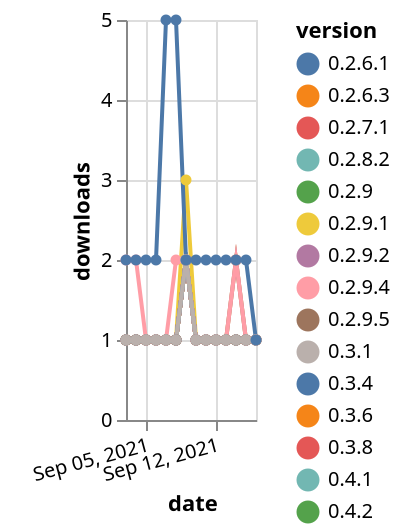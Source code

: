 {"$schema": "https://vega.github.io/schema/vega-lite/v5.json", "description": "A simple bar chart with embedded data.", "data": {"values": [{"date": "2021-09-03", "total": 179, "delta": 1, "version": "0.3.4"}, {"date": "2021-09-04", "total": 180, "delta": 1, "version": "0.3.4"}, {"date": "2021-09-05", "total": 181, "delta": 1, "version": "0.3.4"}, {"date": "2021-09-06", "total": 182, "delta": 1, "version": "0.3.4"}, {"date": "2021-09-07", "total": 183, "delta": 1, "version": "0.3.4"}, {"date": "2021-09-08", "total": 184, "delta": 1, "version": "0.3.4"}, {"date": "2021-09-09", "total": 186, "delta": 2, "version": "0.3.4"}, {"date": "2021-09-10", "total": 187, "delta": 1, "version": "0.3.4"}, {"date": "2021-09-11", "total": 188, "delta": 1, "version": "0.3.4"}, {"date": "2021-09-12", "total": 189, "delta": 1, "version": "0.3.4"}, {"date": "2021-09-13", "total": 190, "delta": 1, "version": "0.3.4"}, {"date": "2021-09-14", "total": 191, "delta": 1, "version": "0.3.4"}, {"date": "2021-09-15", "total": 192, "delta": 1, "version": "0.3.4"}, {"date": "2021-09-16", "total": 193, "delta": 1, "version": "0.3.4"}, {"date": "2021-09-03", "total": 177, "delta": 1, "version": "0.2.9.1"}, {"date": "2021-09-04", "total": 178, "delta": 1, "version": "0.2.9.1"}, {"date": "2021-09-05", "total": 179, "delta": 1, "version": "0.2.9.1"}, {"date": "2021-09-06", "total": 180, "delta": 1, "version": "0.2.9.1"}, {"date": "2021-09-07", "total": 181, "delta": 1, "version": "0.2.9.1"}, {"date": "2021-09-08", "total": 182, "delta": 1, "version": "0.2.9.1"}, {"date": "2021-09-09", "total": 184, "delta": 2, "version": "0.2.9.1"}, {"date": "2021-09-10", "total": 185, "delta": 1, "version": "0.2.9.1"}, {"date": "2021-09-11", "total": 186, "delta": 1, "version": "0.2.9.1"}, {"date": "2021-09-12", "total": 187, "delta": 1, "version": "0.2.9.1"}, {"date": "2021-09-13", "total": 188, "delta": 1, "version": "0.2.9.1"}, {"date": "2021-09-14", "total": 189, "delta": 1, "version": "0.2.9.1"}, {"date": "2021-09-15", "total": 190, "delta": 1, "version": "0.2.9.1"}, {"date": "2021-09-16", "total": 191, "delta": 1, "version": "0.2.9.1"}, {"date": "2021-09-03", "total": 153, "delta": 1, "version": "0.3.6"}, {"date": "2021-09-04", "total": 154, "delta": 1, "version": "0.3.6"}, {"date": "2021-09-05", "total": 155, "delta": 1, "version": "0.3.6"}, {"date": "2021-09-06", "total": 156, "delta": 1, "version": "0.3.6"}, {"date": "2021-09-07", "total": 157, "delta": 1, "version": "0.3.6"}, {"date": "2021-09-08", "total": 158, "delta": 1, "version": "0.3.6"}, {"date": "2021-09-09", "total": 160, "delta": 2, "version": "0.3.6"}, {"date": "2021-09-10", "total": 161, "delta": 1, "version": "0.3.6"}, {"date": "2021-09-11", "total": 162, "delta": 1, "version": "0.3.6"}, {"date": "2021-09-12", "total": 163, "delta": 1, "version": "0.3.6"}, {"date": "2021-09-13", "total": 164, "delta": 1, "version": "0.3.6"}, {"date": "2021-09-14", "total": 165, "delta": 1, "version": "0.3.6"}, {"date": "2021-09-15", "total": 166, "delta": 1, "version": "0.3.6"}, {"date": "2021-09-16", "total": 167, "delta": 1, "version": "0.3.6"}, {"date": "2021-09-03", "total": 182, "delta": 1, "version": "0.2.9"}, {"date": "2021-09-04", "total": 183, "delta": 1, "version": "0.2.9"}, {"date": "2021-09-05", "total": 184, "delta": 1, "version": "0.2.9"}, {"date": "2021-09-06", "total": 185, "delta": 1, "version": "0.2.9"}, {"date": "2021-09-07", "total": 186, "delta": 1, "version": "0.2.9"}, {"date": "2021-09-08", "total": 187, "delta": 1, "version": "0.2.9"}, {"date": "2021-09-09", "total": 189, "delta": 2, "version": "0.2.9"}, {"date": "2021-09-10", "total": 190, "delta": 1, "version": "0.2.9"}, {"date": "2021-09-11", "total": 191, "delta": 1, "version": "0.2.9"}, {"date": "2021-09-12", "total": 192, "delta": 1, "version": "0.2.9"}, {"date": "2021-09-13", "total": 193, "delta": 1, "version": "0.2.9"}, {"date": "2021-09-14", "total": 194, "delta": 1, "version": "0.2.9"}, {"date": "2021-09-15", "total": 195, "delta": 1, "version": "0.2.9"}, {"date": "2021-09-16", "total": 196, "delta": 1, "version": "0.2.9"}, {"date": "2021-09-03", "total": 235, "delta": 1, "version": "0.4.4"}, {"date": "2021-09-04", "total": 236, "delta": 1, "version": "0.4.4"}, {"date": "2021-09-05", "total": 237, "delta": 1, "version": "0.4.4"}, {"date": "2021-09-06", "total": 238, "delta": 1, "version": "0.4.4"}, {"date": "2021-09-07", "total": 239, "delta": 1, "version": "0.4.4"}, {"date": "2021-09-08", "total": 240, "delta": 1, "version": "0.4.4"}, {"date": "2021-09-09", "total": 243, "delta": 3, "version": "0.4.4"}, {"date": "2021-09-10", "total": 244, "delta": 1, "version": "0.4.4"}, {"date": "2021-09-11", "total": 245, "delta": 1, "version": "0.4.4"}, {"date": "2021-09-12", "total": 246, "delta": 1, "version": "0.4.4"}, {"date": "2021-09-13", "total": 247, "delta": 1, "version": "0.4.4"}, {"date": "2021-09-14", "total": 249, "delta": 2, "version": "0.4.4"}, {"date": "2021-09-15", "total": 250, "delta": 1, "version": "0.4.4"}, {"date": "2021-09-16", "total": 251, "delta": 1, "version": "0.4.4"}, {"date": "2021-09-03", "total": 288, "delta": 1, "version": "0.2.7.1"}, {"date": "2021-09-04", "total": 289, "delta": 1, "version": "0.2.7.1"}, {"date": "2021-09-05", "total": 290, "delta": 1, "version": "0.2.7.1"}, {"date": "2021-09-06", "total": 291, "delta": 1, "version": "0.2.7.1"}, {"date": "2021-09-07", "total": 292, "delta": 1, "version": "0.2.7.1"}, {"date": "2021-09-08", "total": 293, "delta": 1, "version": "0.2.7.1"}, {"date": "2021-09-09", "total": 295, "delta": 2, "version": "0.2.7.1"}, {"date": "2021-09-10", "total": 296, "delta": 1, "version": "0.2.7.1"}, {"date": "2021-09-11", "total": 297, "delta": 1, "version": "0.2.7.1"}, {"date": "2021-09-12", "total": 298, "delta": 1, "version": "0.2.7.1"}, {"date": "2021-09-13", "total": 299, "delta": 1, "version": "0.2.7.1"}, {"date": "2021-09-14", "total": 300, "delta": 1, "version": "0.2.7.1"}, {"date": "2021-09-15", "total": 301, "delta": 1, "version": "0.2.7.1"}, {"date": "2021-09-16", "total": 302, "delta": 1, "version": "0.2.7.1"}, {"date": "2021-09-03", "total": 152, "delta": 1, "version": "0.4.2"}, {"date": "2021-09-04", "total": 153, "delta": 1, "version": "0.4.2"}, {"date": "2021-09-05", "total": 154, "delta": 1, "version": "0.4.2"}, {"date": "2021-09-06", "total": 155, "delta": 1, "version": "0.4.2"}, {"date": "2021-09-07", "total": 156, "delta": 1, "version": "0.4.2"}, {"date": "2021-09-08", "total": 157, "delta": 1, "version": "0.4.2"}, {"date": "2021-09-09", "total": 159, "delta": 2, "version": "0.4.2"}, {"date": "2021-09-10", "total": 160, "delta": 1, "version": "0.4.2"}, {"date": "2021-09-11", "total": 161, "delta": 1, "version": "0.4.2"}, {"date": "2021-09-12", "total": 162, "delta": 1, "version": "0.4.2"}, {"date": "2021-09-13", "total": 163, "delta": 1, "version": "0.4.2"}, {"date": "2021-09-14", "total": 164, "delta": 1, "version": "0.4.2"}, {"date": "2021-09-15", "total": 165, "delta": 1, "version": "0.4.2"}, {"date": "2021-09-16", "total": 166, "delta": 1, "version": "0.4.2"}, {"date": "2021-09-03", "total": 271, "delta": 1, "version": "0.2.6.3"}, {"date": "2021-09-04", "total": 272, "delta": 1, "version": "0.2.6.3"}, {"date": "2021-09-05", "total": 273, "delta": 1, "version": "0.2.6.3"}, {"date": "2021-09-06", "total": 274, "delta": 1, "version": "0.2.6.3"}, {"date": "2021-09-07", "total": 275, "delta": 1, "version": "0.2.6.3"}, {"date": "2021-09-08", "total": 276, "delta": 1, "version": "0.2.6.3"}, {"date": "2021-09-09", "total": 278, "delta": 2, "version": "0.2.6.3"}, {"date": "2021-09-10", "total": 279, "delta": 1, "version": "0.2.6.3"}, {"date": "2021-09-11", "total": 280, "delta": 1, "version": "0.2.6.3"}, {"date": "2021-09-12", "total": 281, "delta": 1, "version": "0.2.6.3"}, {"date": "2021-09-13", "total": 282, "delta": 1, "version": "0.2.6.3"}, {"date": "2021-09-14", "total": 283, "delta": 1, "version": "0.2.6.3"}, {"date": "2021-09-15", "total": 284, "delta": 1, "version": "0.2.6.3"}, {"date": "2021-09-16", "total": 285, "delta": 1, "version": "0.2.6.3"}, {"date": "2021-09-03", "total": 133, "delta": 1, "version": "0.5.3"}, {"date": "2021-09-04", "total": 134, "delta": 1, "version": "0.5.3"}, {"date": "2021-09-05", "total": 135, "delta": 1, "version": "0.5.3"}, {"date": "2021-09-06", "total": 136, "delta": 1, "version": "0.5.3"}, {"date": "2021-09-07", "total": 137, "delta": 1, "version": "0.5.3"}, {"date": "2021-09-08", "total": 138, "delta": 1, "version": "0.5.3"}, {"date": "2021-09-09", "total": 140, "delta": 2, "version": "0.5.3"}, {"date": "2021-09-10", "total": 141, "delta": 1, "version": "0.5.3"}, {"date": "2021-09-11", "total": 142, "delta": 1, "version": "0.5.3"}, {"date": "2021-09-12", "total": 143, "delta": 1, "version": "0.5.3"}, {"date": "2021-09-13", "total": 144, "delta": 1, "version": "0.5.3"}, {"date": "2021-09-14", "total": 146, "delta": 2, "version": "0.5.3"}, {"date": "2021-09-15", "total": 147, "delta": 1, "version": "0.5.3"}, {"date": "2021-09-16", "total": 148, "delta": 1, "version": "0.5.3"}, {"date": "2021-09-03", "total": 247, "delta": 1, "version": "0.2.8.2"}, {"date": "2021-09-04", "total": 248, "delta": 1, "version": "0.2.8.2"}, {"date": "2021-09-05", "total": 249, "delta": 1, "version": "0.2.8.2"}, {"date": "2021-09-06", "total": 250, "delta": 1, "version": "0.2.8.2"}, {"date": "2021-09-07", "total": 251, "delta": 1, "version": "0.2.8.2"}, {"date": "2021-09-08", "total": 252, "delta": 1, "version": "0.2.8.2"}, {"date": "2021-09-09", "total": 254, "delta": 2, "version": "0.2.8.2"}, {"date": "2021-09-10", "total": 255, "delta": 1, "version": "0.2.8.2"}, {"date": "2021-09-11", "total": 256, "delta": 1, "version": "0.2.8.2"}, {"date": "2021-09-12", "total": 257, "delta": 1, "version": "0.2.8.2"}, {"date": "2021-09-13", "total": 258, "delta": 1, "version": "0.2.8.2"}, {"date": "2021-09-14", "total": 259, "delta": 1, "version": "0.2.8.2"}, {"date": "2021-09-15", "total": 260, "delta": 1, "version": "0.2.8.2"}, {"date": "2021-09-16", "total": 261, "delta": 1, "version": "0.2.8.2"}, {"date": "2021-09-03", "total": 153, "delta": 1, "version": "0.3.8"}, {"date": "2021-09-04", "total": 154, "delta": 1, "version": "0.3.8"}, {"date": "2021-09-05", "total": 155, "delta": 1, "version": "0.3.8"}, {"date": "2021-09-06", "total": 156, "delta": 1, "version": "0.3.8"}, {"date": "2021-09-07", "total": 157, "delta": 1, "version": "0.3.8"}, {"date": "2021-09-08", "total": 158, "delta": 1, "version": "0.3.8"}, {"date": "2021-09-09", "total": 160, "delta": 2, "version": "0.3.8"}, {"date": "2021-09-10", "total": 161, "delta": 1, "version": "0.3.8"}, {"date": "2021-09-11", "total": 162, "delta": 1, "version": "0.3.8"}, {"date": "2021-09-12", "total": 163, "delta": 1, "version": "0.3.8"}, {"date": "2021-09-13", "total": 164, "delta": 1, "version": "0.3.8"}, {"date": "2021-09-14", "total": 165, "delta": 1, "version": "0.3.8"}, {"date": "2021-09-15", "total": 166, "delta": 1, "version": "0.3.8"}, {"date": "2021-09-16", "total": 167, "delta": 1, "version": "0.3.8"}, {"date": "2021-09-03", "total": 178, "delta": 1, "version": "0.2.9.5"}, {"date": "2021-09-04", "total": 179, "delta": 1, "version": "0.2.9.5"}, {"date": "2021-09-05", "total": 180, "delta": 1, "version": "0.2.9.5"}, {"date": "2021-09-06", "total": 181, "delta": 1, "version": "0.2.9.5"}, {"date": "2021-09-07", "total": 182, "delta": 1, "version": "0.2.9.5"}, {"date": "2021-09-08", "total": 183, "delta": 1, "version": "0.2.9.5"}, {"date": "2021-09-09", "total": 185, "delta": 2, "version": "0.2.9.5"}, {"date": "2021-09-10", "total": 186, "delta": 1, "version": "0.2.9.5"}, {"date": "2021-09-11", "total": 187, "delta": 1, "version": "0.2.9.5"}, {"date": "2021-09-12", "total": 188, "delta": 1, "version": "0.2.9.5"}, {"date": "2021-09-13", "total": 189, "delta": 1, "version": "0.2.9.5"}, {"date": "2021-09-14", "total": 190, "delta": 1, "version": "0.2.9.5"}, {"date": "2021-09-15", "total": 191, "delta": 1, "version": "0.2.9.5"}, {"date": "2021-09-16", "total": 192, "delta": 1, "version": "0.2.9.5"}, {"date": "2021-09-03", "total": 180, "delta": 1, "version": "0.2.9.4"}, {"date": "2021-09-04", "total": 181, "delta": 1, "version": "0.2.9.4"}, {"date": "2021-09-05", "total": 182, "delta": 1, "version": "0.2.9.4"}, {"date": "2021-09-06", "total": 183, "delta": 1, "version": "0.2.9.4"}, {"date": "2021-09-07", "total": 184, "delta": 1, "version": "0.2.9.4"}, {"date": "2021-09-08", "total": 185, "delta": 1, "version": "0.2.9.4"}, {"date": "2021-09-09", "total": 187, "delta": 2, "version": "0.2.9.4"}, {"date": "2021-09-10", "total": 188, "delta": 1, "version": "0.2.9.4"}, {"date": "2021-09-11", "total": 189, "delta": 1, "version": "0.2.9.4"}, {"date": "2021-09-12", "total": 190, "delta": 1, "version": "0.2.9.4"}, {"date": "2021-09-13", "total": 191, "delta": 1, "version": "0.2.9.4"}, {"date": "2021-09-14", "total": 192, "delta": 1, "version": "0.2.9.4"}, {"date": "2021-09-15", "total": 193, "delta": 1, "version": "0.2.9.4"}, {"date": "2021-09-16", "total": 194, "delta": 1, "version": "0.2.9.4"}, {"date": "2021-09-03", "total": 177, "delta": 1, "version": "0.2.9.2"}, {"date": "2021-09-04", "total": 178, "delta": 1, "version": "0.2.9.2"}, {"date": "2021-09-05", "total": 179, "delta": 1, "version": "0.2.9.2"}, {"date": "2021-09-06", "total": 180, "delta": 1, "version": "0.2.9.2"}, {"date": "2021-09-07", "total": 181, "delta": 1, "version": "0.2.9.2"}, {"date": "2021-09-08", "total": 182, "delta": 1, "version": "0.2.9.2"}, {"date": "2021-09-09", "total": 184, "delta": 2, "version": "0.2.9.2"}, {"date": "2021-09-10", "total": 185, "delta": 1, "version": "0.2.9.2"}, {"date": "2021-09-11", "total": 186, "delta": 1, "version": "0.2.9.2"}, {"date": "2021-09-12", "total": 187, "delta": 1, "version": "0.2.9.2"}, {"date": "2021-09-13", "total": 188, "delta": 1, "version": "0.2.9.2"}, {"date": "2021-09-14", "total": 189, "delta": 1, "version": "0.2.9.2"}, {"date": "2021-09-15", "total": 190, "delta": 1, "version": "0.2.9.2"}, {"date": "2021-09-16", "total": 191, "delta": 1, "version": "0.2.9.2"}, {"date": "2021-09-03", "total": 127, "delta": 2, "version": "0.5.4"}, {"date": "2021-09-04", "total": 129, "delta": 2, "version": "0.5.4"}, {"date": "2021-09-05", "total": 130, "delta": 1, "version": "0.5.4"}, {"date": "2021-09-06", "total": 131, "delta": 1, "version": "0.5.4"}, {"date": "2021-09-07", "total": 132, "delta": 1, "version": "0.5.4"}, {"date": "2021-09-08", "total": 134, "delta": 2, "version": "0.5.4"}, {"date": "2021-09-09", "total": 136, "delta": 2, "version": "0.5.4"}, {"date": "2021-09-10", "total": 137, "delta": 1, "version": "0.5.4"}, {"date": "2021-09-11", "total": 138, "delta": 1, "version": "0.5.4"}, {"date": "2021-09-12", "total": 139, "delta": 1, "version": "0.5.4"}, {"date": "2021-09-13", "total": 140, "delta": 1, "version": "0.5.4"}, {"date": "2021-09-14", "total": 142, "delta": 2, "version": "0.5.4"}, {"date": "2021-09-15", "total": 143, "delta": 1, "version": "0.5.4"}, {"date": "2021-09-16", "total": 144, "delta": 1, "version": "0.5.4"}, {"date": "2021-09-03", "total": 178, "delta": 1, "version": "0.4.1"}, {"date": "2021-09-04", "total": 179, "delta": 1, "version": "0.4.1"}, {"date": "2021-09-05", "total": 180, "delta": 1, "version": "0.4.1"}, {"date": "2021-09-06", "total": 181, "delta": 1, "version": "0.4.1"}, {"date": "2021-09-07", "total": 182, "delta": 1, "version": "0.4.1"}, {"date": "2021-09-08", "total": 183, "delta": 1, "version": "0.4.1"}, {"date": "2021-09-09", "total": 185, "delta": 2, "version": "0.4.1"}, {"date": "2021-09-10", "total": 186, "delta": 1, "version": "0.4.1"}, {"date": "2021-09-11", "total": 187, "delta": 1, "version": "0.4.1"}, {"date": "2021-09-12", "total": 188, "delta": 1, "version": "0.4.1"}, {"date": "2021-09-13", "total": 189, "delta": 1, "version": "0.4.1"}, {"date": "2021-09-14", "total": 190, "delta": 1, "version": "0.4.1"}, {"date": "2021-09-15", "total": 191, "delta": 1, "version": "0.4.1"}, {"date": "2021-09-16", "total": 192, "delta": 1, "version": "0.4.1"}, {"date": "2021-09-03", "total": 188, "delta": 1, "version": "0.3.1"}, {"date": "2021-09-04", "total": 189, "delta": 1, "version": "0.3.1"}, {"date": "2021-09-05", "total": 190, "delta": 1, "version": "0.3.1"}, {"date": "2021-09-06", "total": 191, "delta": 1, "version": "0.3.1"}, {"date": "2021-09-07", "total": 192, "delta": 1, "version": "0.3.1"}, {"date": "2021-09-08", "total": 193, "delta": 1, "version": "0.3.1"}, {"date": "2021-09-09", "total": 195, "delta": 2, "version": "0.3.1"}, {"date": "2021-09-10", "total": 196, "delta": 1, "version": "0.3.1"}, {"date": "2021-09-11", "total": 197, "delta": 1, "version": "0.3.1"}, {"date": "2021-09-12", "total": 198, "delta": 1, "version": "0.3.1"}, {"date": "2021-09-13", "total": 199, "delta": 1, "version": "0.3.1"}, {"date": "2021-09-14", "total": 200, "delta": 1, "version": "0.3.1"}, {"date": "2021-09-15", "total": 201, "delta": 1, "version": "0.3.1"}, {"date": "2021-09-16", "total": 202, "delta": 1, "version": "0.3.1"}, {"date": "2021-09-03", "total": 3589, "delta": 2, "version": "0.2.6.1"}, {"date": "2021-09-04", "total": 3591, "delta": 2, "version": "0.2.6.1"}, {"date": "2021-09-05", "total": 3593, "delta": 2, "version": "0.2.6.1"}, {"date": "2021-09-06", "total": 3595, "delta": 2, "version": "0.2.6.1"}, {"date": "2021-09-07", "total": 3600, "delta": 5, "version": "0.2.6.1"}, {"date": "2021-09-08", "total": 3605, "delta": 5, "version": "0.2.6.1"}, {"date": "2021-09-09", "total": 3607, "delta": 2, "version": "0.2.6.1"}, {"date": "2021-09-10", "total": 3609, "delta": 2, "version": "0.2.6.1"}, {"date": "2021-09-11", "total": 3611, "delta": 2, "version": "0.2.6.1"}, {"date": "2021-09-12", "total": 3613, "delta": 2, "version": "0.2.6.1"}, {"date": "2021-09-13", "total": 3615, "delta": 2, "version": "0.2.6.1"}, {"date": "2021-09-14", "total": 3617, "delta": 2, "version": "0.2.6.1"}, {"date": "2021-09-15", "total": 3619, "delta": 2, "version": "0.2.6.1"}, {"date": "2021-09-16", "total": 3620, "delta": 1, "version": "0.2.6.1"}]}, "width": "container", "mark": {"type": "line", "point": {"filled": true}}, "encoding": {"x": {"field": "date", "type": "temporal", "timeUnit": "yearmonthdate", "title": "date", "axis": {"labelAngle": -15}}, "y": {"field": "delta", "type": "quantitative", "title": "downloads"}, "color": {"field": "version", "type": "nominal"}, "tooltip": {"field": "delta"}}}